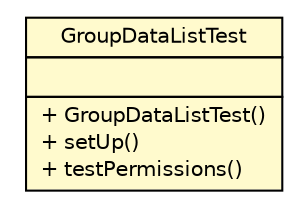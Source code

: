 #!/usr/local/bin/dot
#
# Class diagram 
# Generated by UMLGraph version 5.1 (http://www.umlgraph.org/)
#

digraph G {
	edge [fontname="Helvetica",fontsize=10,labelfontname="Helvetica",labelfontsize=10];
	node [fontname="Helvetica",fontsize=10,shape=plaintext];
	nodesep=0.25;
	ranksep=0.5;
	// com.apporiented.hermesftp.usermanager.model.GroupDataListTest
	c409 [label=<<table title="com.apporiented.hermesftp.usermanager.model.GroupDataListTest" border="0" cellborder="1" cellspacing="0" cellpadding="2" port="p" bgcolor="lemonChiffon" href="./GroupDataListTest.html">
		<tr><td><table border="0" cellspacing="0" cellpadding="1">
<tr><td align="center" balign="center"> GroupDataListTest </td></tr>
		</table></td></tr>
		<tr><td><table border="0" cellspacing="0" cellpadding="1">
<tr><td align="left" balign="left">  </td></tr>
		</table></td></tr>
		<tr><td><table border="0" cellspacing="0" cellpadding="1">
<tr><td align="left" balign="left"> + GroupDataListTest() </td></tr>
<tr><td align="left" balign="left"> + setUp() </td></tr>
<tr><td align="left" balign="left"> + testPermissions() </td></tr>
		</table></td></tr>
		</table>>, fontname="Helvetica", fontcolor="black", fontsize=10.0];
}

